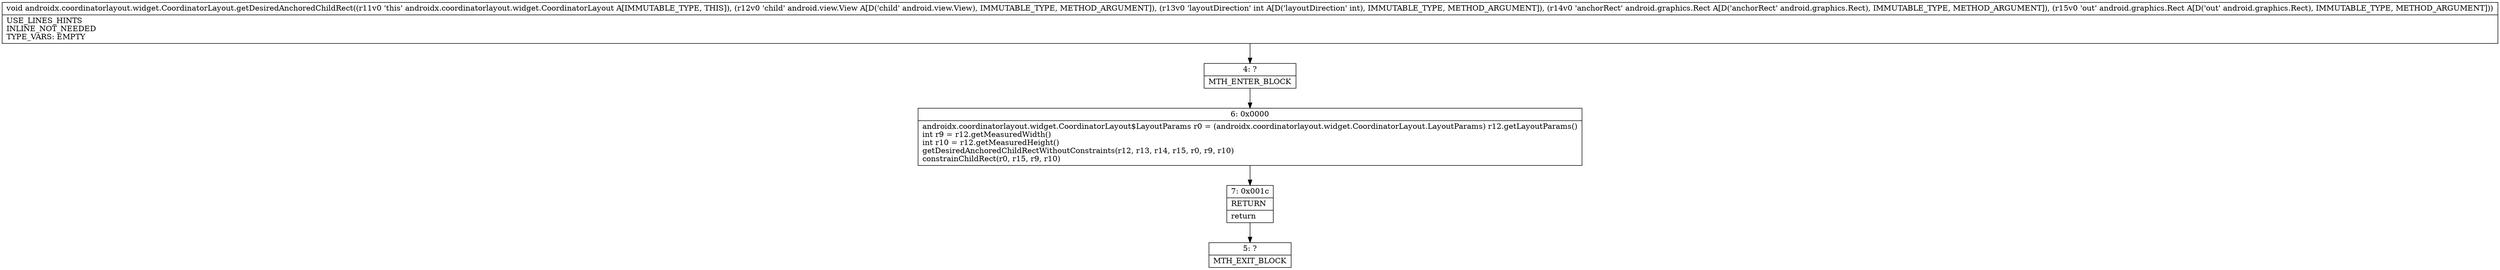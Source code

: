 digraph "CFG forandroidx.coordinatorlayout.widget.CoordinatorLayout.getDesiredAnchoredChildRect(Landroid\/view\/View;ILandroid\/graphics\/Rect;Landroid\/graphics\/Rect;)V" {
Node_4 [shape=record,label="{4\:\ ?|MTH_ENTER_BLOCK\l}"];
Node_6 [shape=record,label="{6\:\ 0x0000|androidx.coordinatorlayout.widget.CoordinatorLayout$LayoutParams r0 = (androidx.coordinatorlayout.widget.CoordinatorLayout.LayoutParams) r12.getLayoutParams()\lint r9 = r12.getMeasuredWidth()\lint r10 = r12.getMeasuredHeight()\lgetDesiredAnchoredChildRectWithoutConstraints(r12, r13, r14, r15, r0, r9, r10)\lconstrainChildRect(r0, r15, r9, r10)\l}"];
Node_7 [shape=record,label="{7\:\ 0x001c|RETURN\l|return\l}"];
Node_5 [shape=record,label="{5\:\ ?|MTH_EXIT_BLOCK\l}"];
MethodNode[shape=record,label="{void androidx.coordinatorlayout.widget.CoordinatorLayout.getDesiredAnchoredChildRect((r11v0 'this' androidx.coordinatorlayout.widget.CoordinatorLayout A[IMMUTABLE_TYPE, THIS]), (r12v0 'child' android.view.View A[D('child' android.view.View), IMMUTABLE_TYPE, METHOD_ARGUMENT]), (r13v0 'layoutDirection' int A[D('layoutDirection' int), IMMUTABLE_TYPE, METHOD_ARGUMENT]), (r14v0 'anchorRect' android.graphics.Rect A[D('anchorRect' android.graphics.Rect), IMMUTABLE_TYPE, METHOD_ARGUMENT]), (r15v0 'out' android.graphics.Rect A[D('out' android.graphics.Rect), IMMUTABLE_TYPE, METHOD_ARGUMENT]))  | USE_LINES_HINTS\lINLINE_NOT_NEEDED\lTYPE_VARS: EMPTY\l}"];
MethodNode -> Node_4;Node_4 -> Node_6;
Node_6 -> Node_7;
Node_7 -> Node_5;
}


